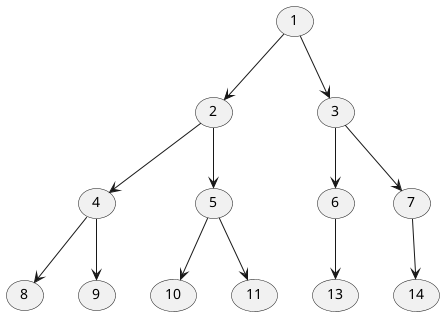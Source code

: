 @startuml

usecase 1
usecase 2
usecase 3
usecase 4
usecase 5
usecase 6
usecase 7
usecase 8
usecase 9
usecase 10
usecase 11
usecase 13
usecase 14

1 -->2
1 -->3

2-->4
2-->5
3-->6
3-->7

4-->8
4-->9
5-->10
5-->11

6-->13
7-->14


@enduml


@startmindmap

* root
** d1
** d2
*** d2

@endmindmap
